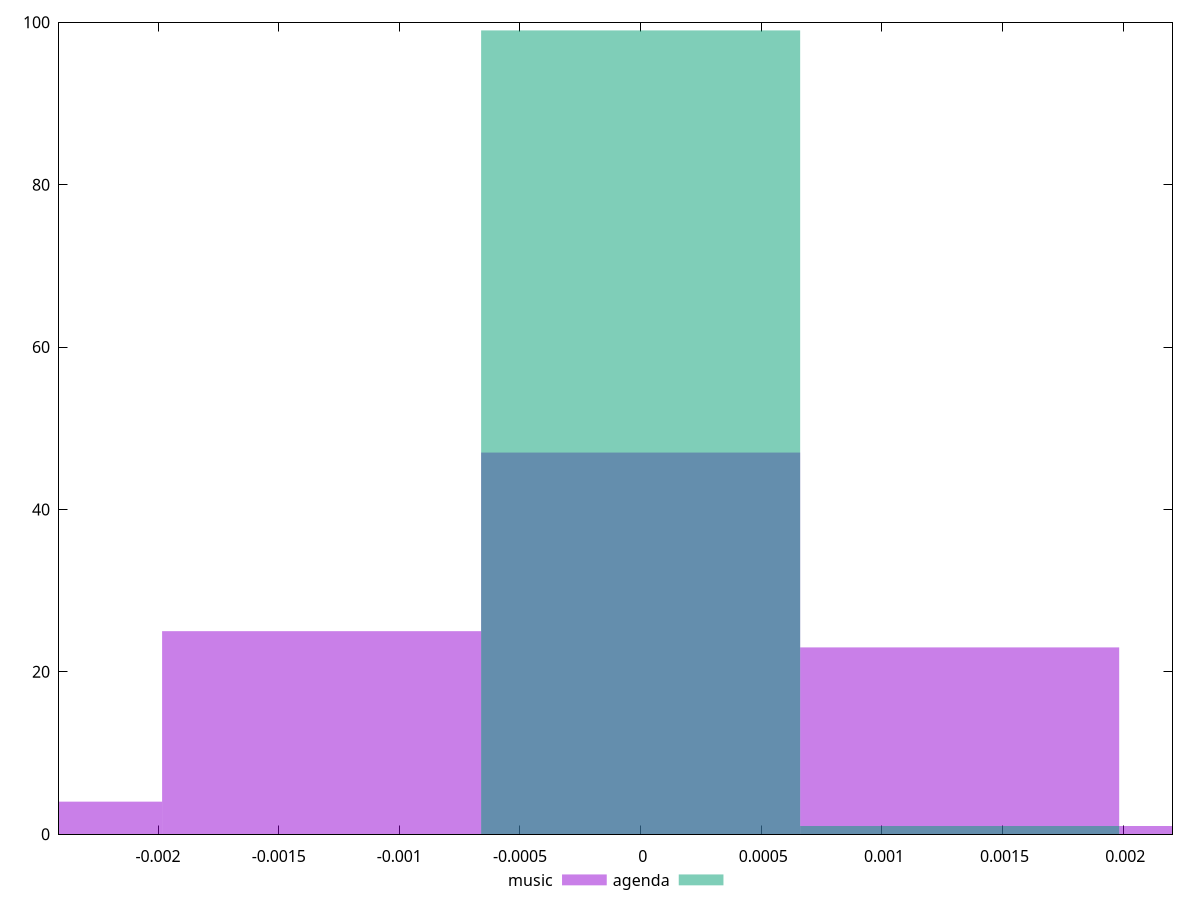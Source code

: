 reset

$music <<EOF
0.0013220769337242099 23
0 47
-0.0013220769337242099 25
-0.0026441538674484197 4
0.0026441538674484197 1
EOF

$agenda <<EOF
0 99
0.0013220769337242099 1
EOF

set key outside below
set boxwidth 0.0013220769337242099
set xrange [-0.0024103861397446425:0.0022040467973359094]
set yrange [0:100]
set trange [0:100]
set style fill transparent solid 0.5 noborder
set terminal svg size 640, 500 enhanced background rgb 'white'
set output "reports/report_00030_2021-02-24T20-42-31.540Z/meta/pScore-difference/comparison/histogram/0_vs_1.svg"

plot $music title "music" with boxes, \
     $agenda title "agenda" with boxes

reset
